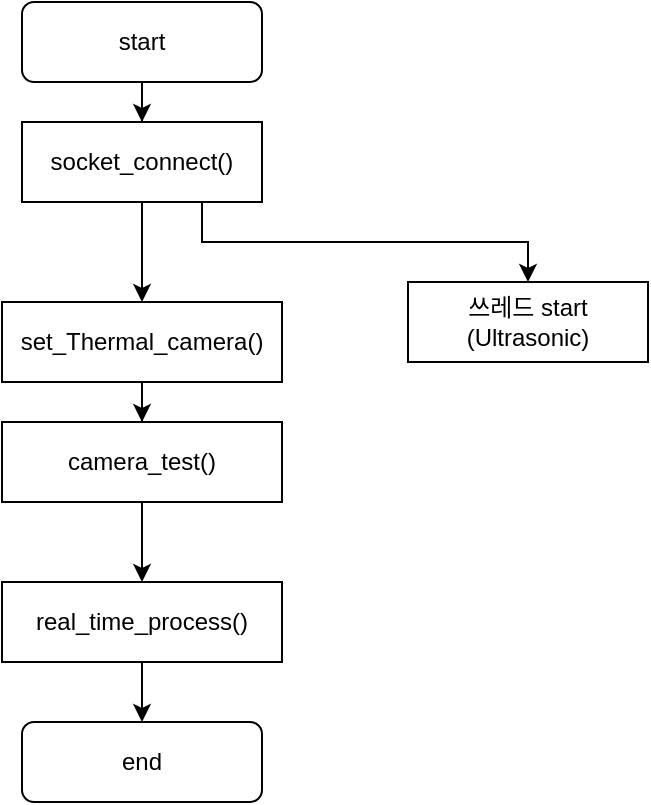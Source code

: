 <mxfile version="13.1.3" type="device"><diagram id="C5RBs43oDa-KdzZeNtuy" name="Page-1"><mxGraphModel dx="526" dy="547" grid="1" gridSize="10" guides="1" tooltips="1" connect="1" arrows="1" fold="1" page="1" pageScale="1" pageWidth="827" pageHeight="1169" math="0" shadow="0"><root><mxCell id="WIyWlLk6GJQsqaUBKTNV-0"/><mxCell id="WIyWlLk6GJQsqaUBKTNV-1" parent="WIyWlLk6GJQsqaUBKTNV-0"/><mxCell id="0ixi4Xa5HMcYUEE3rIHJ-13" value="" style="edgeStyle=orthogonalEdgeStyle;rounded=0;orthogonalLoop=1;jettySize=auto;html=1;" edge="1" parent="WIyWlLk6GJQsqaUBKTNV-1" source="WIyWlLk6GJQsqaUBKTNV-3" target="0ixi4Xa5HMcYUEE3rIHJ-1"><mxGeometry relative="1" as="geometry"/></mxCell><mxCell id="WIyWlLk6GJQsqaUBKTNV-3" value="start" style="rounded=1;whiteSpace=wrap;html=1;fontSize=12;glass=0;strokeWidth=1;shadow=0;" parent="WIyWlLk6GJQsqaUBKTNV-1" vertex="1"><mxGeometry x="160" y="80" width="120" height="40" as="geometry"/></mxCell><mxCell id="0ixi4Xa5HMcYUEE3rIHJ-18" style="edgeStyle=orthogonalEdgeStyle;rounded=0;orthogonalLoop=1;jettySize=auto;html=1;exitX=0.75;exitY=1;exitDx=0;exitDy=0;entryX=0.5;entryY=0;entryDx=0;entryDy=0;" edge="1" parent="WIyWlLk6GJQsqaUBKTNV-1" source="0ixi4Xa5HMcYUEE3rIHJ-1" target="0ixi4Xa5HMcYUEE3rIHJ-16"><mxGeometry relative="1" as="geometry"/></mxCell><mxCell id="0ixi4Xa5HMcYUEE3rIHJ-20" value="" style="edgeStyle=orthogonalEdgeStyle;rounded=0;orthogonalLoop=1;jettySize=auto;html=1;" edge="1" parent="WIyWlLk6GJQsqaUBKTNV-1" source="0ixi4Xa5HMcYUEE3rIHJ-1" target="0ixi4Xa5HMcYUEE3rIHJ-19"><mxGeometry relative="1" as="geometry"/></mxCell><mxCell id="0ixi4Xa5HMcYUEE3rIHJ-1" value="socket_connect()" style="rounded=0;whiteSpace=wrap;html=1;" vertex="1" parent="WIyWlLk6GJQsqaUBKTNV-1"><mxGeometry x="160" y="140" width="120" height="40" as="geometry"/></mxCell><mxCell id="0ixi4Xa5HMcYUEE3rIHJ-22" value="" style="edgeStyle=orthogonalEdgeStyle;rounded=0;orthogonalLoop=1;jettySize=auto;html=1;" edge="1" parent="WIyWlLk6GJQsqaUBKTNV-1" source="0ixi4Xa5HMcYUEE3rIHJ-19" target="0ixi4Xa5HMcYUEE3rIHJ-21"><mxGeometry relative="1" as="geometry"/></mxCell><mxCell id="0ixi4Xa5HMcYUEE3rIHJ-19" value="set_Thermal_camera()" style="rounded=0;whiteSpace=wrap;html=1;" vertex="1" parent="WIyWlLk6GJQsqaUBKTNV-1"><mxGeometry x="150" y="230" width="140" height="40" as="geometry"/></mxCell><mxCell id="0ixi4Xa5HMcYUEE3rIHJ-24" value="" style="edgeStyle=orthogonalEdgeStyle;rounded=0;orthogonalLoop=1;jettySize=auto;html=1;" edge="1" parent="WIyWlLk6GJQsqaUBKTNV-1" source="0ixi4Xa5HMcYUEE3rIHJ-21" target="0ixi4Xa5HMcYUEE3rIHJ-23"><mxGeometry relative="1" as="geometry"/></mxCell><mxCell id="0ixi4Xa5HMcYUEE3rIHJ-21" value="camera_test()" style="rounded=0;whiteSpace=wrap;html=1;" vertex="1" parent="WIyWlLk6GJQsqaUBKTNV-1"><mxGeometry x="150" y="290" width="140" height="40" as="geometry"/></mxCell><mxCell id="0ixi4Xa5HMcYUEE3rIHJ-26" style="edgeStyle=orthogonalEdgeStyle;rounded=0;orthogonalLoop=1;jettySize=auto;html=1;exitX=0.5;exitY=1;exitDx=0;exitDy=0;entryX=0.5;entryY=0;entryDx=0;entryDy=0;" edge="1" parent="WIyWlLk6GJQsqaUBKTNV-1" source="0ixi4Xa5HMcYUEE3rIHJ-23" target="0ixi4Xa5HMcYUEE3rIHJ-25"><mxGeometry relative="1" as="geometry"/></mxCell><mxCell id="0ixi4Xa5HMcYUEE3rIHJ-23" value="real_time_process()" style="rounded=0;whiteSpace=wrap;html=1;" vertex="1" parent="WIyWlLk6GJQsqaUBKTNV-1"><mxGeometry x="150" y="370" width="140" height="40" as="geometry"/></mxCell><mxCell id="0ixi4Xa5HMcYUEE3rIHJ-16" value="쓰레드 start&lt;br&gt;(Ultrasonic)" style="rounded=0;whiteSpace=wrap;html=1;" vertex="1" parent="WIyWlLk6GJQsqaUBKTNV-1"><mxGeometry x="353" y="220" width="120" height="40" as="geometry"/></mxCell><mxCell id="0ixi4Xa5HMcYUEE3rIHJ-25" value="end" style="rounded=1;whiteSpace=wrap;html=1;" vertex="1" parent="WIyWlLk6GJQsqaUBKTNV-1"><mxGeometry x="160" y="440" width="120" height="40" as="geometry"/></mxCell></root></mxGraphModel></diagram></mxfile>